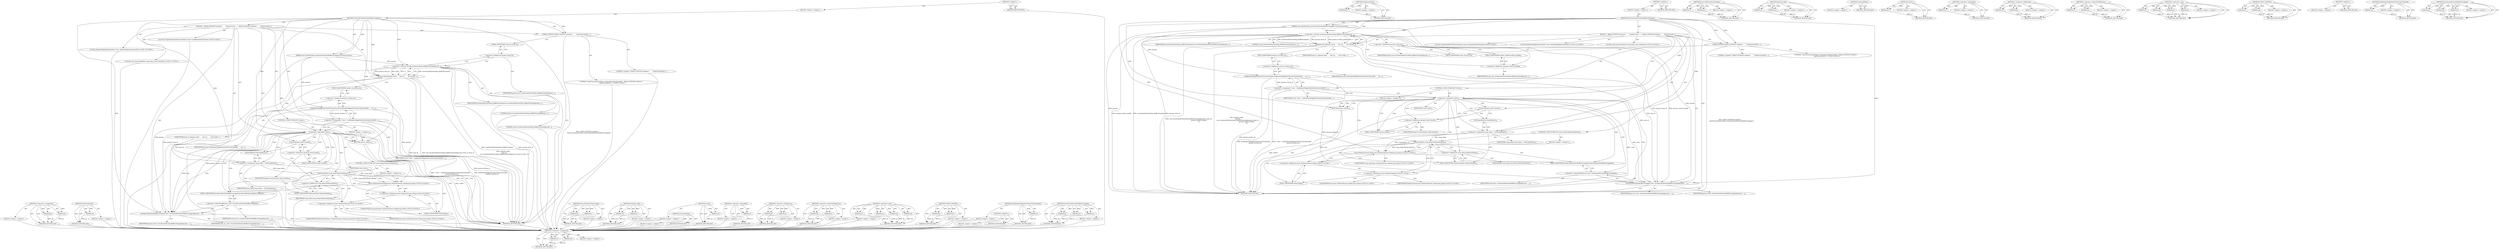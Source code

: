 digraph "AcceleratedSurfaceBuffersSwapped" {
vulnerable_120 [label=<(METHOD,&lt;operator&gt;.assignment)>];
vulnerable_121 [label=<(PARAM,p1)>];
vulnerable_122 [label=<(PARAM,p2)>];
vulnerable_123 [label=<(BLOCK,&lt;empty&gt;,&lt;empty&gt;)>];
vulnerable_124 [label=<(METHOD_RETURN,ANY)>];
vulnerable_140 [label=<(METHOD,ToInternalValue)>];
vulnerable_141 [label=<(PARAM,p1)>];
vulnerable_142 [label=<(BLOCK,&lt;empty&gt;,&lt;empty&gt;)>];
vulnerable_143 [label=<(METHOD_RETURN,ANY)>];
vulnerable_6 [label=<(METHOD,&lt;global&gt;)<SUB>1</SUB>>];
vulnerable_7 [label=<(BLOCK,&lt;empty&gt;,&lt;empty&gt;)<SUB>1</SUB>>];
vulnerable_8 [label=<(METHOD,OnAcceleratedSurfaceBuffersSwapped)<SUB>1</SUB>>];
vulnerable_9 [label=<(PARAM,const GpuHostMsg_AcceleratedSurfaceBuffersSwapped_Params&amp; params)<SUB>2</SUB>>];
vulnerable_10 [label=<(BLOCK,{
  TRACE_EVENT0(&quot;renderer&quot;,
      &quot;GpuProcessH...,{
  TRACE_EVENT0(&quot;renderer&quot;,
      &quot;GpuProcessH...)<SUB>2</SUB>>];
vulnerable_11 [label=<(TRACE_EVENT0,TRACE_EVENT0(&quot;renderer&quot;,
      &quot;GpuProcessHostU...)<SUB>3</SUB>>];
vulnerable_12 [label=<(LITERAL,&quot;renderer&quot;,TRACE_EVENT0(&quot;renderer&quot;,
      &quot;GpuProcessHostU...)<SUB>3</SUB>>];
vulnerable_13 [label="<(LITERAL,&quot;GpuProcessHostUIShim::OnAcceleratedSurfaceBuff...,TRACE_EVENT0(&quot;renderer&quot;,
      &quot;GpuProcessHostU...)<SUB>4</SUB>>"];
vulnerable_14 [label="<(LOCAL,ScopedSendOnIOThread delayed_send: ScopedSendOnIOThread)<SUB>6</SUB>>"];
vulnerable_15 [label=<(delayed_send,delayed_send(
       host_id_,
      new Accele...)<SUB>6</SUB>>];
vulnerable_16 [label=<(IDENTIFIER,host_id_,delayed_send(
       host_id_,
      new Accele...)<SUB>7</SUB>>];
vulnerable_17 [label=<(&lt;operator&gt;.new,new AcceleratedSurfaceMsg_BufferPresented(param...)<SUB>8</SUB>>];
vulnerable_18 [label=<(IDENTIFIER,AcceleratedSurfaceMsg_BufferPresented,new AcceleratedSurfaceMsg_BufferPresented(param...)<SUB>8</SUB>>];
vulnerable_19 [label=<(&lt;operator&gt;.fieldAccess,params.route_id)<SUB>8</SUB>>];
vulnerable_20 [label=<(IDENTIFIER,params,new AcceleratedSurfaceMsg_BufferPresented(param...)<SUB>8</SUB>>];
vulnerable_21 [label=<(FIELD_IDENTIFIER,route_id,route_id)<SUB>8</SUB>>];
vulnerable_22 [label=<(LITERAL,false,new AcceleratedSurfaceMsg_BufferPresented(param...)<SUB>8</SUB>>];
vulnerable_23 [label=<(LITERAL,0,new AcceleratedSurfaceMsg_BufferPresented(param...)<SUB>8</SUB>>];
vulnerable_24 [label="<(LOCAL,RenderWidgetHostViewPort* view: RenderWidgetHostViewPort*)<SUB>10</SUB>>"];
vulnerable_25 [label=<(&lt;operator&gt;.assignment,* view = GetRenderWidgetHostViewFromSurfaceID(
...)<SUB>10</SUB>>];
vulnerable_26 [label=<(IDENTIFIER,view,* view = GetRenderWidgetHostViewFromSurfaceID(
...)<SUB>10</SUB>>];
vulnerable_27 [label=<(GetRenderWidgetHostViewFromSurfaceID,GetRenderWidgetHostViewFromSurfaceID(
       pa...)<SUB>10</SUB>>];
vulnerable_28 [label=<(&lt;operator&gt;.fieldAccess,params.surface_id)<SUB>11</SUB>>];
vulnerable_29 [label=<(IDENTIFIER,params,GetRenderWidgetHostViewFromSurfaceID(
       pa...)<SUB>11</SUB>>];
vulnerable_30 [label=<(FIELD_IDENTIFIER,surface_id,surface_id)<SUB>11</SUB>>];
vulnerable_31 [label=<(CONTROL_STRUCTURE,IF,if (!view))<SUB>12</SUB>>];
vulnerable_32 [label=<(&lt;operator&gt;.logicalNot,!view)<SUB>12</SUB>>];
vulnerable_33 [label=<(IDENTIFIER,view,!view)<SUB>12</SUB>>];
vulnerable_34 [label=<(BLOCK,&lt;empty&gt;,&lt;empty&gt;)<SUB>13</SUB>>];
vulnerable_35 [label=<(RETURN,return;,return;)<SUB>13</SUB>>];
vulnerable_36 [label=<(Cancel,delayed_send.Cancel())<SUB>15</SUB>>];
vulnerable_37 [label=<(&lt;operator&gt;.fieldAccess,delayed_send.Cancel)<SUB>15</SUB>>];
vulnerable_38 [label=<(IDENTIFIER,delayed_send,delayed_send.Cancel())<SUB>15</SUB>>];
vulnerable_39 [label=<(FIELD_IDENTIFIER,Cancel,Cancel)<SUB>15</SUB>>];
vulnerable_40 [label="<(LOCAL,const base.TimeDelta swap_delay: base.TimeDelta)<SUB>17</SUB>>"];
vulnerable_41 [label=<(&lt;operator&gt;.assignment,swap_delay = GetSwapDelay())<SUB>17</SUB>>];
vulnerable_42 [label=<(IDENTIFIER,swap_delay,swap_delay = GetSwapDelay())<SUB>17</SUB>>];
vulnerable_43 [label=<(GetSwapDelay,GetSwapDelay())<SUB>17</SUB>>];
vulnerable_44 [label=<(CONTROL_STRUCTURE,IF,if (swap_delay.ToInternalValue()))<SUB>18</SUB>>];
vulnerable_45 [label=<(ToInternalValue,swap_delay.ToInternalValue())<SUB>18</SUB>>];
vulnerable_46 [label=<(&lt;operator&gt;.fieldAccess,swap_delay.ToInternalValue)<SUB>18</SUB>>];
vulnerable_47 [label=<(IDENTIFIER,swap_delay,swap_delay.ToInternalValue())<SUB>18</SUB>>];
vulnerable_48 [label=<(FIELD_IDENTIFIER,ToInternalValue,ToInternalValue)<SUB>18</SUB>>];
vulnerable_49 [label=<(BLOCK,&lt;empty&gt;,&lt;empty&gt;)<SUB>19</SUB>>];
vulnerable_50 [label="<(base.PlatformThread.Sleep,base::PlatformThread::Sleep(swap_delay))<SUB>19</SUB>>"];
vulnerable_51 [label="<(&lt;operator&gt;.fieldAccess,base::PlatformThread::Sleep)<SUB>19</SUB>>"];
vulnerable_52 [label="<(&lt;operator&gt;.fieldAccess,base::PlatformThread)<SUB>19</SUB>>"];
vulnerable_53 [label="<(IDENTIFIER,base,base::PlatformThread::Sleep(swap_delay))<SUB>19</SUB>>"];
vulnerable_54 [label="<(IDENTIFIER,PlatformThread,base::PlatformThread::Sleep(swap_delay))<SUB>19</SUB>>"];
vulnerable_55 [label=<(FIELD_IDENTIFIER,Sleep,Sleep)<SUB>19</SUB>>];
vulnerable_56 [label="<(IDENTIFIER,swap_delay,base::PlatformThread::Sleep(swap_delay))<SUB>19</SUB>>"];
vulnerable_57 [label=<(AcceleratedSurfaceBuffersSwapped,view-&gt;AcceleratedSurfaceBuffersSwapped(params, ...)<SUB>21</SUB>>];
vulnerable_58 [label=<(&lt;operator&gt;.indirectFieldAccess,view-&gt;AcceleratedSurfaceBuffersSwapped)<SUB>21</SUB>>];
vulnerable_59 [label=<(IDENTIFIER,view,view-&gt;AcceleratedSurfaceBuffersSwapped(params, ...)<SUB>21</SUB>>];
vulnerable_60 [label=<(FIELD_IDENTIFIER,AcceleratedSurfaceBuffersSwapped,AcceleratedSurfaceBuffersSwapped)<SUB>21</SUB>>];
vulnerable_61 [label=<(IDENTIFIER,params,view-&gt;AcceleratedSurfaceBuffersSwapped(params, ...)<SUB>21</SUB>>];
vulnerable_62 [label=<(IDENTIFIER,host_id_,view-&gt;AcceleratedSurfaceBuffersSwapped(params, ...)<SUB>21</SUB>>];
vulnerable_63 [label=<(METHOD_RETURN,void)<SUB>1</SUB>>];
vulnerable_65 [label=<(METHOD_RETURN,ANY)<SUB>1</SUB>>];
vulnerable_144 [label=<(METHOD,base.PlatformThread.Sleep)>];
vulnerable_145 [label=<(PARAM,p1)>];
vulnerable_146 [label=<(PARAM,p2)>];
vulnerable_147 [label=<(BLOCK,&lt;empty&gt;,&lt;empty&gt;)>];
vulnerable_148 [label=<(METHOD_RETURN,ANY)>];
vulnerable_103 [label=<(METHOD,delayed_send)>];
vulnerable_104 [label=<(PARAM,p1)>];
vulnerable_105 [label=<(PARAM,p2)>];
vulnerable_106 [label=<(BLOCK,&lt;empty&gt;,&lt;empty&gt;)>];
vulnerable_107 [label=<(METHOD_RETURN,ANY)>];
vulnerable_137 [label=<(METHOD,GetSwapDelay)>];
vulnerable_138 [label=<(BLOCK,&lt;empty&gt;,&lt;empty&gt;)>];
vulnerable_139 [label=<(METHOD_RETURN,ANY)>];
vulnerable_133 [label=<(METHOD,Cancel)>];
vulnerable_134 [label=<(PARAM,p1)>];
vulnerable_135 [label=<(BLOCK,&lt;empty&gt;,&lt;empty&gt;)>];
vulnerable_136 [label=<(METHOD_RETURN,ANY)>];
vulnerable_129 [label=<(METHOD,&lt;operator&gt;.logicalNot)>];
vulnerable_130 [label=<(PARAM,p1)>];
vulnerable_131 [label=<(BLOCK,&lt;empty&gt;,&lt;empty&gt;)>];
vulnerable_132 [label=<(METHOD_RETURN,ANY)>];
vulnerable_115 [label=<(METHOD,&lt;operator&gt;.fieldAccess)>];
vulnerable_116 [label=<(PARAM,p1)>];
vulnerable_117 [label=<(PARAM,p2)>];
vulnerable_118 [label=<(BLOCK,&lt;empty&gt;,&lt;empty&gt;)>];
vulnerable_119 [label=<(METHOD_RETURN,ANY)>];
vulnerable_155 [label=<(METHOD,&lt;operator&gt;.indirectFieldAccess)>];
vulnerable_156 [label=<(PARAM,p1)>];
vulnerable_157 [label=<(PARAM,p2)>];
vulnerable_158 [label=<(BLOCK,&lt;empty&gt;,&lt;empty&gt;)>];
vulnerable_159 [label=<(METHOD_RETURN,ANY)>];
vulnerable_108 [label=<(METHOD,&lt;operator&gt;.new)>];
vulnerable_109 [label=<(PARAM,p1)>];
vulnerable_110 [label=<(PARAM,p2)>];
vulnerable_111 [label=<(PARAM,p3)>];
vulnerable_112 [label=<(PARAM,p4)>];
vulnerable_113 [label=<(BLOCK,&lt;empty&gt;,&lt;empty&gt;)>];
vulnerable_114 [label=<(METHOD_RETURN,ANY)>];
vulnerable_98 [label=<(METHOD,TRACE_EVENT0)>];
vulnerable_99 [label=<(PARAM,p1)>];
vulnerable_100 [label=<(PARAM,p2)>];
vulnerable_101 [label=<(BLOCK,&lt;empty&gt;,&lt;empty&gt;)>];
vulnerable_102 [label=<(METHOD_RETURN,ANY)>];
vulnerable_92 [label=<(METHOD,&lt;global&gt;)<SUB>1</SUB>>];
vulnerable_93 [label=<(BLOCK,&lt;empty&gt;,&lt;empty&gt;)>];
vulnerable_94 [label=<(METHOD_RETURN,ANY)>];
vulnerable_125 [label=<(METHOD,GetRenderWidgetHostViewFromSurfaceID)>];
vulnerable_126 [label=<(PARAM,p1)>];
vulnerable_127 [label=<(BLOCK,&lt;empty&gt;,&lt;empty&gt;)>];
vulnerable_128 [label=<(METHOD_RETURN,ANY)>];
vulnerable_149 [label=<(METHOD,AcceleratedSurfaceBuffersSwapped)>];
vulnerable_150 [label=<(PARAM,p1)>];
vulnerable_151 [label=<(PARAM,p2)>];
vulnerable_152 [label=<(PARAM,p3)>];
vulnerable_153 [label=<(BLOCK,&lt;empty&gt;,&lt;empty&gt;)>];
vulnerable_154 [label=<(METHOD_RETURN,ANY)>];
fixed_120 [label=<(METHOD,&lt;operator&gt;.assignment)>];
fixed_121 [label=<(PARAM,p1)>];
fixed_122 [label=<(PARAM,p2)>];
fixed_123 [label=<(BLOCK,&lt;empty&gt;,&lt;empty&gt;)>];
fixed_124 [label=<(METHOD_RETURN,ANY)>];
fixed_140 [label=<(METHOD,ToInternalValue)>];
fixed_141 [label=<(PARAM,p1)>];
fixed_142 [label=<(BLOCK,&lt;empty&gt;,&lt;empty&gt;)>];
fixed_143 [label=<(METHOD_RETURN,ANY)>];
fixed_6 [label=<(METHOD,&lt;global&gt;)<SUB>1</SUB>>];
fixed_7 [label=<(BLOCK,&lt;empty&gt;,&lt;empty&gt;)<SUB>1</SUB>>];
fixed_8 [label=<(METHOD,OnAcceleratedSurfaceBuffersSwapped)<SUB>1</SUB>>];
fixed_9 [label=<(PARAM,const GpuHostMsg_AcceleratedSurfaceBuffersSwapped_Params&amp; params)<SUB>2</SUB>>];
fixed_10 [label=<(BLOCK,{
  TRACE_EVENT0(&quot;renderer&quot;,
      &quot;GpuProcessH...,{
  TRACE_EVENT0(&quot;renderer&quot;,
      &quot;GpuProcessH...)<SUB>2</SUB>>];
fixed_11 [label=<(TRACE_EVENT0,TRACE_EVENT0(&quot;renderer&quot;,
      &quot;GpuProcessHostU...)<SUB>3</SUB>>];
fixed_12 [label=<(LITERAL,&quot;renderer&quot;,TRACE_EVENT0(&quot;renderer&quot;,
      &quot;GpuProcessHostU...)<SUB>3</SUB>>];
fixed_13 [label="<(LITERAL,&quot;GpuProcessHostUIShim::OnAcceleratedSurfaceBuff...,TRACE_EVENT0(&quot;renderer&quot;,
      &quot;GpuProcessHostU...)<SUB>4</SUB>>"];
fixed_14 [label="<(LOCAL,ScopedSendOnIOThread delayed_send: ScopedSendOnIOThread)<SUB>6</SUB>>"];
fixed_15 [label=<(delayed_send,delayed_send(
       host_id_,
      new Accele...)<SUB>6</SUB>>];
fixed_16 [label=<(IDENTIFIER,host_id_,delayed_send(
       host_id_,
      new Accele...)<SUB>7</SUB>>];
fixed_17 [label=<(&lt;operator&gt;.new,new AcceleratedSurfaceMsg_BufferPresented(param...)<SUB>8</SUB>>];
fixed_18 [label=<(IDENTIFIER,AcceleratedSurfaceMsg_BufferPresented,new AcceleratedSurfaceMsg_BufferPresented(param...)<SUB>8</SUB>>];
fixed_19 [label=<(&lt;operator&gt;.fieldAccess,params.route_id)<SUB>8</SUB>>];
fixed_20 [label=<(IDENTIFIER,params,new AcceleratedSurfaceMsg_BufferPresented(param...)<SUB>8</SUB>>];
fixed_21 [label=<(FIELD_IDENTIFIER,route_id,route_id)<SUB>8</SUB>>];
fixed_22 [label=<(&lt;operator&gt;.fieldAccess,params.surface_handle)<SUB>9</SUB>>];
fixed_23 [label=<(IDENTIFIER,params,new AcceleratedSurfaceMsg_BufferPresented(param...)<SUB>9</SUB>>];
fixed_24 [label=<(FIELD_IDENTIFIER,surface_handle,surface_handle)<SUB>9</SUB>>];
fixed_25 [label=<(LITERAL,0,new AcceleratedSurfaceMsg_BufferPresented(param...)<SUB>10</SUB>>];
fixed_26 [label="<(LOCAL,RenderWidgetHostViewPort* view: RenderWidgetHostViewPort*)<SUB>12</SUB>>"];
fixed_27 [label=<(&lt;operator&gt;.assignment,* view = GetRenderWidgetHostViewFromSurfaceID(
...)<SUB>12</SUB>>];
fixed_28 [label=<(IDENTIFIER,view,* view = GetRenderWidgetHostViewFromSurfaceID(
...)<SUB>12</SUB>>];
fixed_29 [label=<(GetRenderWidgetHostViewFromSurfaceID,GetRenderWidgetHostViewFromSurfaceID(
       pa...)<SUB>12</SUB>>];
fixed_30 [label=<(&lt;operator&gt;.fieldAccess,params.surface_id)<SUB>13</SUB>>];
fixed_31 [label=<(IDENTIFIER,params,GetRenderWidgetHostViewFromSurfaceID(
       pa...)<SUB>13</SUB>>];
fixed_32 [label=<(FIELD_IDENTIFIER,surface_id,surface_id)<SUB>13</SUB>>];
fixed_33 [label=<(CONTROL_STRUCTURE,IF,if (!view))<SUB>14</SUB>>];
fixed_34 [label=<(&lt;operator&gt;.logicalNot,!view)<SUB>14</SUB>>];
fixed_35 [label=<(IDENTIFIER,view,!view)<SUB>14</SUB>>];
fixed_36 [label=<(BLOCK,&lt;empty&gt;,&lt;empty&gt;)<SUB>15</SUB>>];
fixed_37 [label=<(RETURN,return;,return;)<SUB>15</SUB>>];
fixed_38 [label=<(Cancel,delayed_send.Cancel())<SUB>17</SUB>>];
fixed_39 [label=<(&lt;operator&gt;.fieldAccess,delayed_send.Cancel)<SUB>17</SUB>>];
fixed_40 [label=<(IDENTIFIER,delayed_send,delayed_send.Cancel())<SUB>17</SUB>>];
fixed_41 [label=<(FIELD_IDENTIFIER,Cancel,Cancel)<SUB>17</SUB>>];
fixed_42 [label="<(LOCAL,const base.TimeDelta swap_delay: base.TimeDelta)<SUB>19</SUB>>"];
fixed_43 [label=<(&lt;operator&gt;.assignment,swap_delay = GetSwapDelay())<SUB>19</SUB>>];
fixed_44 [label=<(IDENTIFIER,swap_delay,swap_delay = GetSwapDelay())<SUB>19</SUB>>];
fixed_45 [label=<(GetSwapDelay,GetSwapDelay())<SUB>19</SUB>>];
fixed_46 [label=<(CONTROL_STRUCTURE,IF,if (swap_delay.ToInternalValue()))<SUB>20</SUB>>];
fixed_47 [label=<(ToInternalValue,swap_delay.ToInternalValue())<SUB>20</SUB>>];
fixed_48 [label=<(&lt;operator&gt;.fieldAccess,swap_delay.ToInternalValue)<SUB>20</SUB>>];
fixed_49 [label=<(IDENTIFIER,swap_delay,swap_delay.ToInternalValue())<SUB>20</SUB>>];
fixed_50 [label=<(FIELD_IDENTIFIER,ToInternalValue,ToInternalValue)<SUB>20</SUB>>];
fixed_51 [label=<(BLOCK,&lt;empty&gt;,&lt;empty&gt;)<SUB>21</SUB>>];
fixed_52 [label="<(base.PlatformThread.Sleep,base::PlatformThread::Sleep(swap_delay))<SUB>21</SUB>>"];
fixed_53 [label="<(&lt;operator&gt;.fieldAccess,base::PlatformThread::Sleep)<SUB>21</SUB>>"];
fixed_54 [label="<(&lt;operator&gt;.fieldAccess,base::PlatformThread)<SUB>21</SUB>>"];
fixed_55 [label="<(IDENTIFIER,base,base::PlatformThread::Sleep(swap_delay))<SUB>21</SUB>>"];
fixed_56 [label="<(IDENTIFIER,PlatformThread,base::PlatformThread::Sleep(swap_delay))<SUB>21</SUB>>"];
fixed_57 [label=<(FIELD_IDENTIFIER,Sleep,Sleep)<SUB>21</SUB>>];
fixed_58 [label="<(IDENTIFIER,swap_delay,base::PlatformThread::Sleep(swap_delay))<SUB>21</SUB>>"];
fixed_59 [label=<(AcceleratedSurfaceBuffersSwapped,view-&gt;AcceleratedSurfaceBuffersSwapped(params, ...)<SUB>23</SUB>>];
fixed_60 [label=<(&lt;operator&gt;.indirectFieldAccess,view-&gt;AcceleratedSurfaceBuffersSwapped)<SUB>23</SUB>>];
fixed_61 [label=<(IDENTIFIER,view,view-&gt;AcceleratedSurfaceBuffersSwapped(params, ...)<SUB>23</SUB>>];
fixed_62 [label=<(FIELD_IDENTIFIER,AcceleratedSurfaceBuffersSwapped,AcceleratedSurfaceBuffersSwapped)<SUB>23</SUB>>];
fixed_63 [label=<(IDENTIFIER,params,view-&gt;AcceleratedSurfaceBuffersSwapped(params, ...)<SUB>23</SUB>>];
fixed_64 [label=<(IDENTIFIER,host_id_,view-&gt;AcceleratedSurfaceBuffersSwapped(params, ...)<SUB>23</SUB>>];
fixed_65 [label=<(METHOD_RETURN,void)<SUB>1</SUB>>];
fixed_67 [label=<(METHOD_RETURN,ANY)<SUB>1</SUB>>];
fixed_144 [label=<(METHOD,base.PlatformThread.Sleep)>];
fixed_145 [label=<(PARAM,p1)>];
fixed_146 [label=<(PARAM,p2)>];
fixed_147 [label=<(BLOCK,&lt;empty&gt;,&lt;empty&gt;)>];
fixed_148 [label=<(METHOD_RETURN,ANY)>];
fixed_103 [label=<(METHOD,delayed_send)>];
fixed_104 [label=<(PARAM,p1)>];
fixed_105 [label=<(PARAM,p2)>];
fixed_106 [label=<(BLOCK,&lt;empty&gt;,&lt;empty&gt;)>];
fixed_107 [label=<(METHOD_RETURN,ANY)>];
fixed_137 [label=<(METHOD,GetSwapDelay)>];
fixed_138 [label=<(BLOCK,&lt;empty&gt;,&lt;empty&gt;)>];
fixed_139 [label=<(METHOD_RETURN,ANY)>];
fixed_133 [label=<(METHOD,Cancel)>];
fixed_134 [label=<(PARAM,p1)>];
fixed_135 [label=<(BLOCK,&lt;empty&gt;,&lt;empty&gt;)>];
fixed_136 [label=<(METHOD_RETURN,ANY)>];
fixed_129 [label=<(METHOD,&lt;operator&gt;.logicalNot)>];
fixed_130 [label=<(PARAM,p1)>];
fixed_131 [label=<(BLOCK,&lt;empty&gt;,&lt;empty&gt;)>];
fixed_132 [label=<(METHOD_RETURN,ANY)>];
fixed_115 [label=<(METHOD,&lt;operator&gt;.fieldAccess)>];
fixed_116 [label=<(PARAM,p1)>];
fixed_117 [label=<(PARAM,p2)>];
fixed_118 [label=<(BLOCK,&lt;empty&gt;,&lt;empty&gt;)>];
fixed_119 [label=<(METHOD_RETURN,ANY)>];
fixed_155 [label=<(METHOD,&lt;operator&gt;.indirectFieldAccess)>];
fixed_156 [label=<(PARAM,p1)>];
fixed_157 [label=<(PARAM,p2)>];
fixed_158 [label=<(BLOCK,&lt;empty&gt;,&lt;empty&gt;)>];
fixed_159 [label=<(METHOD_RETURN,ANY)>];
fixed_108 [label=<(METHOD,&lt;operator&gt;.new)>];
fixed_109 [label=<(PARAM,p1)>];
fixed_110 [label=<(PARAM,p2)>];
fixed_111 [label=<(PARAM,p3)>];
fixed_112 [label=<(PARAM,p4)>];
fixed_113 [label=<(BLOCK,&lt;empty&gt;,&lt;empty&gt;)>];
fixed_114 [label=<(METHOD_RETURN,ANY)>];
fixed_98 [label=<(METHOD,TRACE_EVENT0)>];
fixed_99 [label=<(PARAM,p1)>];
fixed_100 [label=<(PARAM,p2)>];
fixed_101 [label=<(BLOCK,&lt;empty&gt;,&lt;empty&gt;)>];
fixed_102 [label=<(METHOD_RETURN,ANY)>];
fixed_92 [label=<(METHOD,&lt;global&gt;)<SUB>1</SUB>>];
fixed_93 [label=<(BLOCK,&lt;empty&gt;,&lt;empty&gt;)>];
fixed_94 [label=<(METHOD_RETURN,ANY)>];
fixed_125 [label=<(METHOD,GetRenderWidgetHostViewFromSurfaceID)>];
fixed_126 [label=<(PARAM,p1)>];
fixed_127 [label=<(BLOCK,&lt;empty&gt;,&lt;empty&gt;)>];
fixed_128 [label=<(METHOD_RETURN,ANY)>];
fixed_149 [label=<(METHOD,AcceleratedSurfaceBuffersSwapped)>];
fixed_150 [label=<(PARAM,p1)>];
fixed_151 [label=<(PARAM,p2)>];
fixed_152 [label=<(PARAM,p3)>];
fixed_153 [label=<(BLOCK,&lt;empty&gt;,&lt;empty&gt;)>];
fixed_154 [label=<(METHOD_RETURN,ANY)>];
vulnerable_120 -> vulnerable_121  [key=0, label="AST: "];
vulnerable_120 -> vulnerable_121  [key=1, label="DDG: "];
vulnerable_120 -> vulnerable_123  [key=0, label="AST: "];
vulnerable_120 -> vulnerable_122  [key=0, label="AST: "];
vulnerable_120 -> vulnerable_122  [key=1, label="DDG: "];
vulnerable_120 -> vulnerable_124  [key=0, label="AST: "];
vulnerable_120 -> vulnerable_124  [key=1, label="CFG: "];
vulnerable_121 -> vulnerable_124  [key=0, label="DDG: p1"];
vulnerable_122 -> vulnerable_124  [key=0, label="DDG: p2"];
vulnerable_123 -> fixed_120  [key=0];
vulnerable_124 -> fixed_120  [key=0];
vulnerable_140 -> vulnerable_141  [key=0, label="AST: "];
vulnerable_140 -> vulnerable_141  [key=1, label="DDG: "];
vulnerable_140 -> vulnerable_142  [key=0, label="AST: "];
vulnerable_140 -> vulnerable_143  [key=0, label="AST: "];
vulnerable_140 -> vulnerable_143  [key=1, label="CFG: "];
vulnerable_141 -> vulnerable_143  [key=0, label="DDG: p1"];
vulnerable_142 -> fixed_120  [key=0];
vulnerable_143 -> fixed_120  [key=0];
vulnerable_6 -> vulnerable_7  [key=0, label="AST: "];
vulnerable_6 -> vulnerable_65  [key=0, label="AST: "];
vulnerable_6 -> vulnerable_65  [key=1, label="CFG: "];
vulnerable_7 -> vulnerable_8  [key=0, label="AST: "];
vulnerable_8 -> vulnerable_9  [key=0, label="AST: "];
vulnerable_8 -> vulnerable_9  [key=1, label="DDG: "];
vulnerable_8 -> vulnerable_10  [key=0, label="AST: "];
vulnerable_8 -> vulnerable_63  [key=0, label="AST: "];
vulnerable_8 -> vulnerable_11  [key=0, label="CFG: "];
vulnerable_8 -> vulnerable_11  [key=1, label="DDG: "];
vulnerable_8 -> vulnerable_41  [key=0, label="DDG: "];
vulnerable_8 -> vulnerable_15  [key=0, label="DDG: "];
vulnerable_8 -> vulnerable_57  [key=0, label="DDG: "];
vulnerable_8 -> vulnerable_17  [key=0, label="DDG: "];
vulnerable_8 -> vulnerable_32  [key=0, label="DDG: "];
vulnerable_8 -> vulnerable_35  [key=0, label="DDG: "];
vulnerable_8 -> vulnerable_50  [key=0, label="DDG: "];
vulnerable_9 -> vulnerable_63  [key=0, label="DDG: params"];
vulnerable_9 -> vulnerable_57  [key=0, label="DDG: params"];
vulnerable_9 -> vulnerable_17  [key=0, label="DDG: params"];
vulnerable_9 -> vulnerable_27  [key=0, label="DDG: params"];
vulnerable_10 -> vulnerable_11  [key=0, label="AST: "];
vulnerable_10 -> vulnerable_14  [key=0, label="AST: "];
vulnerable_10 -> vulnerable_15  [key=0, label="AST: "];
vulnerable_10 -> vulnerable_24  [key=0, label="AST: "];
vulnerable_10 -> vulnerable_25  [key=0, label="AST: "];
vulnerable_10 -> vulnerable_31  [key=0, label="AST: "];
vulnerable_10 -> vulnerable_36  [key=0, label="AST: "];
vulnerable_10 -> vulnerable_40  [key=0, label="AST: "];
vulnerable_10 -> vulnerable_41  [key=0, label="AST: "];
vulnerable_10 -> vulnerable_44  [key=0, label="AST: "];
vulnerable_10 -> vulnerable_57  [key=0, label="AST: "];
vulnerable_11 -> vulnerable_12  [key=0, label="AST: "];
vulnerable_11 -> vulnerable_13  [key=0, label="AST: "];
vulnerable_11 -> vulnerable_21  [key=0, label="CFG: "];
vulnerable_11 -> vulnerable_63  [key=0, label="DDG: TRACE_EVENT0(&quot;renderer&quot;,
      &quot;GpuProcessHostUIShim::OnAcceleratedSurfaceBuffersSwapped&quot;)"];
vulnerable_12 -> fixed_120  [key=0];
vulnerable_13 -> fixed_120  [key=0];
vulnerable_14 -> fixed_120  [key=0];
vulnerable_15 -> vulnerable_16  [key=0, label="AST: "];
vulnerable_15 -> vulnerable_17  [key=0, label="AST: "];
vulnerable_15 -> vulnerable_30  [key=0, label="CFG: "];
vulnerable_15 -> vulnerable_63  [key=0, label="DDG: host_id_"];
vulnerable_15 -> vulnerable_63  [key=1, label="DDG: new AcceleratedSurfaceMsg_BufferPresented(params.route_id, false, 0)"];
vulnerable_15 -> vulnerable_63  [key=2, label="DDG: delayed_send(
       host_id_,
      new AcceleratedSurfaceMsg_BufferPresented(params.route_id, false, 0))"];
vulnerable_15 -> vulnerable_57  [key=0, label="DDG: host_id_"];
vulnerable_16 -> fixed_120  [key=0];
vulnerable_17 -> vulnerable_18  [key=0, label="AST: "];
vulnerable_17 -> vulnerable_19  [key=0, label="AST: "];
vulnerable_17 -> vulnerable_22  [key=0, label="AST: "];
vulnerable_17 -> vulnerable_23  [key=0, label="AST: "];
vulnerable_17 -> vulnerable_15  [key=0, label="CFG: "];
vulnerable_17 -> vulnerable_15  [key=1, label="DDG: AcceleratedSurfaceMsg_BufferPresented"];
vulnerable_17 -> vulnerable_15  [key=2, label="DDG: params.route_id"];
vulnerable_17 -> vulnerable_15  [key=3, label="DDG: false"];
vulnerable_17 -> vulnerable_15  [key=4, label="DDG: 0"];
vulnerable_17 -> vulnerable_63  [key=0, label="DDG: params.route_id"];
vulnerable_17 -> vulnerable_63  [key=1, label="DDG: AcceleratedSurfaceMsg_BufferPresented"];
vulnerable_17 -> vulnerable_57  [key=0, label="DDG: params.route_id"];
vulnerable_18 -> fixed_120  [key=0];
vulnerable_19 -> vulnerable_20  [key=0, label="AST: "];
vulnerable_19 -> vulnerable_21  [key=0, label="AST: "];
vulnerable_19 -> vulnerable_17  [key=0, label="CFG: "];
vulnerable_20 -> fixed_120  [key=0];
vulnerable_21 -> vulnerable_19  [key=0, label="CFG: "];
vulnerable_22 -> fixed_120  [key=0];
vulnerable_23 -> fixed_120  [key=0];
vulnerable_24 -> fixed_120  [key=0];
vulnerable_25 -> vulnerable_26  [key=0, label="AST: "];
vulnerable_25 -> vulnerable_27  [key=0, label="AST: "];
vulnerable_25 -> vulnerable_32  [key=0, label="CFG: "];
vulnerable_25 -> vulnerable_32  [key=1, label="DDG: view"];
vulnerable_25 -> vulnerable_63  [key=0, label="DDG: GetRenderWidgetHostViewFromSurfaceID(
       params.surface_id)"];
vulnerable_25 -> vulnerable_63  [key=1, label="DDG: * view = GetRenderWidgetHostViewFromSurfaceID(
       params.surface_id)"];
vulnerable_26 -> fixed_120  [key=0];
vulnerable_27 -> vulnerable_28  [key=0, label="AST: "];
vulnerable_27 -> vulnerable_25  [key=0, label="CFG: "];
vulnerable_27 -> vulnerable_25  [key=1, label="DDG: params.surface_id"];
vulnerable_27 -> vulnerable_63  [key=0, label="DDG: params.surface_id"];
vulnerable_27 -> vulnerable_57  [key=0, label="DDG: params.surface_id"];
vulnerable_28 -> vulnerable_29  [key=0, label="AST: "];
vulnerable_28 -> vulnerable_30  [key=0, label="AST: "];
vulnerable_28 -> vulnerable_27  [key=0, label="CFG: "];
vulnerable_29 -> fixed_120  [key=0];
vulnerable_30 -> vulnerable_28  [key=0, label="CFG: "];
vulnerable_31 -> vulnerable_32  [key=0, label="AST: "];
vulnerable_31 -> vulnerable_34  [key=0, label="AST: "];
vulnerable_32 -> vulnerable_33  [key=0, label="AST: "];
vulnerable_32 -> vulnerable_35  [key=0, label="CFG: "];
vulnerable_32 -> vulnerable_35  [key=1, label="CDG: "];
vulnerable_32 -> vulnerable_39  [key=0, label="CFG: "];
vulnerable_32 -> vulnerable_39  [key=1, label="CDG: "];
vulnerable_32 -> vulnerable_63  [key=0, label="DDG: view"];
vulnerable_32 -> vulnerable_63  [key=1, label="DDG: !view"];
vulnerable_32 -> vulnerable_57  [key=0, label="DDG: view"];
vulnerable_32 -> vulnerable_57  [key=1, label="CDG: "];
vulnerable_32 -> vulnerable_48  [key=0, label="CDG: "];
vulnerable_32 -> vulnerable_58  [key=0, label="CDG: "];
vulnerable_32 -> vulnerable_60  [key=0, label="CDG: "];
vulnerable_32 -> vulnerable_36  [key=0, label="CDG: "];
vulnerable_32 -> vulnerable_37  [key=0, label="CDG: "];
vulnerable_32 -> vulnerable_46  [key=0, label="CDG: "];
vulnerable_32 -> vulnerable_41  [key=0, label="CDG: "];
vulnerable_32 -> vulnerable_45  [key=0, label="CDG: "];
vulnerable_32 -> vulnerable_43  [key=0, label="CDG: "];
vulnerable_33 -> fixed_120  [key=0];
vulnerable_34 -> vulnerable_35  [key=0, label="AST: "];
vulnerable_35 -> vulnerable_63  [key=0, label="CFG: "];
vulnerable_35 -> vulnerable_63  [key=1, label="DDG: &lt;RET&gt;"];
vulnerable_36 -> vulnerable_37  [key=0, label="AST: "];
vulnerable_36 -> vulnerable_43  [key=0, label="CFG: "];
vulnerable_37 -> vulnerable_38  [key=0, label="AST: "];
vulnerable_37 -> vulnerable_39  [key=0, label="AST: "];
vulnerable_37 -> vulnerable_36  [key=0, label="CFG: "];
vulnerable_38 -> fixed_120  [key=0];
vulnerable_39 -> vulnerable_37  [key=0, label="CFG: "];
vulnerable_40 -> fixed_120  [key=0];
vulnerable_41 -> vulnerable_42  [key=0, label="AST: "];
vulnerable_41 -> vulnerable_43  [key=0, label="AST: "];
vulnerable_41 -> vulnerable_48  [key=0, label="CFG: "];
vulnerable_41 -> vulnerable_45  [key=0, label="DDG: swap_delay"];
vulnerable_41 -> vulnerable_50  [key=0, label="DDG: swap_delay"];
vulnerable_42 -> fixed_120  [key=0];
vulnerable_43 -> vulnerable_41  [key=0, label="CFG: "];
vulnerable_44 -> vulnerable_45  [key=0, label="AST: "];
vulnerable_44 -> vulnerable_49  [key=0, label="AST: "];
vulnerable_45 -> vulnerable_46  [key=0, label="AST: "];
vulnerable_45 -> vulnerable_52  [key=0, label="CFG: "];
vulnerable_45 -> vulnerable_52  [key=1, label="CDG: "];
vulnerable_45 -> vulnerable_60  [key=0, label="CFG: "];
vulnerable_45 -> vulnerable_50  [key=0, label="DDG: swap_delay.ToInternalValue"];
vulnerable_45 -> vulnerable_50  [key=1, label="CDG: "];
vulnerable_45 -> vulnerable_51  [key=0, label="CDG: "];
vulnerable_45 -> vulnerable_55  [key=0, label="CDG: "];
vulnerable_46 -> vulnerable_47  [key=0, label="AST: "];
vulnerable_46 -> vulnerable_48  [key=0, label="AST: "];
vulnerable_46 -> vulnerable_45  [key=0, label="CFG: "];
vulnerable_47 -> fixed_120  [key=0];
vulnerable_48 -> vulnerable_46  [key=0, label="CFG: "];
vulnerable_49 -> vulnerable_50  [key=0, label="AST: "];
vulnerable_50 -> vulnerable_51  [key=0, label="AST: "];
vulnerable_50 -> vulnerable_56  [key=0, label="AST: "];
vulnerable_50 -> vulnerable_60  [key=0, label="CFG: "];
vulnerable_51 -> vulnerable_52  [key=0, label="AST: "];
vulnerable_51 -> vulnerable_55  [key=0, label="AST: "];
vulnerable_51 -> vulnerable_50  [key=0, label="CFG: "];
vulnerable_52 -> vulnerable_53  [key=0, label="AST: "];
vulnerable_52 -> vulnerable_54  [key=0, label="AST: "];
vulnerable_52 -> vulnerable_55  [key=0, label="CFG: "];
vulnerable_53 -> fixed_120  [key=0];
vulnerable_54 -> fixed_120  [key=0];
vulnerable_55 -> vulnerable_51  [key=0, label="CFG: "];
vulnerable_56 -> fixed_120  [key=0];
vulnerable_57 -> vulnerable_58  [key=0, label="AST: "];
vulnerable_57 -> vulnerable_61  [key=0, label="AST: "];
vulnerable_57 -> vulnerable_62  [key=0, label="AST: "];
vulnerable_57 -> vulnerable_63  [key=0, label="CFG: "];
vulnerable_58 -> vulnerable_59  [key=0, label="AST: "];
vulnerable_58 -> vulnerable_60  [key=0, label="AST: "];
vulnerable_58 -> vulnerable_57  [key=0, label="CFG: "];
vulnerable_59 -> fixed_120  [key=0];
vulnerable_60 -> vulnerable_58  [key=0, label="CFG: "];
vulnerable_61 -> fixed_120  [key=0];
vulnerable_62 -> fixed_120  [key=0];
vulnerable_63 -> fixed_120  [key=0];
vulnerable_65 -> fixed_120  [key=0];
vulnerable_144 -> vulnerable_145  [key=0, label="AST: "];
vulnerable_144 -> vulnerable_145  [key=1, label="DDG: "];
vulnerable_144 -> vulnerable_147  [key=0, label="AST: "];
vulnerable_144 -> vulnerable_146  [key=0, label="AST: "];
vulnerable_144 -> vulnerable_146  [key=1, label="DDG: "];
vulnerable_144 -> vulnerable_148  [key=0, label="AST: "];
vulnerable_144 -> vulnerable_148  [key=1, label="CFG: "];
vulnerable_145 -> vulnerable_148  [key=0, label="DDG: p1"];
vulnerable_146 -> vulnerable_148  [key=0, label="DDG: p2"];
vulnerable_147 -> fixed_120  [key=0];
vulnerable_148 -> fixed_120  [key=0];
vulnerable_103 -> vulnerable_104  [key=0, label="AST: "];
vulnerable_103 -> vulnerable_104  [key=1, label="DDG: "];
vulnerable_103 -> vulnerable_106  [key=0, label="AST: "];
vulnerable_103 -> vulnerable_105  [key=0, label="AST: "];
vulnerable_103 -> vulnerable_105  [key=1, label="DDG: "];
vulnerable_103 -> vulnerable_107  [key=0, label="AST: "];
vulnerable_103 -> vulnerable_107  [key=1, label="CFG: "];
vulnerable_104 -> vulnerable_107  [key=0, label="DDG: p1"];
vulnerable_105 -> vulnerable_107  [key=0, label="DDG: p2"];
vulnerable_106 -> fixed_120  [key=0];
vulnerable_107 -> fixed_120  [key=0];
vulnerable_137 -> vulnerable_138  [key=0, label="AST: "];
vulnerable_137 -> vulnerable_139  [key=0, label="AST: "];
vulnerable_137 -> vulnerable_139  [key=1, label="CFG: "];
vulnerable_138 -> fixed_120  [key=0];
vulnerable_139 -> fixed_120  [key=0];
vulnerable_133 -> vulnerable_134  [key=0, label="AST: "];
vulnerable_133 -> vulnerable_134  [key=1, label="DDG: "];
vulnerable_133 -> vulnerable_135  [key=0, label="AST: "];
vulnerable_133 -> vulnerable_136  [key=0, label="AST: "];
vulnerable_133 -> vulnerable_136  [key=1, label="CFG: "];
vulnerable_134 -> vulnerable_136  [key=0, label="DDG: p1"];
vulnerable_135 -> fixed_120  [key=0];
vulnerable_136 -> fixed_120  [key=0];
vulnerable_129 -> vulnerable_130  [key=0, label="AST: "];
vulnerable_129 -> vulnerable_130  [key=1, label="DDG: "];
vulnerable_129 -> vulnerable_131  [key=0, label="AST: "];
vulnerable_129 -> vulnerable_132  [key=0, label="AST: "];
vulnerable_129 -> vulnerable_132  [key=1, label="CFG: "];
vulnerable_130 -> vulnerable_132  [key=0, label="DDG: p1"];
vulnerable_131 -> fixed_120  [key=0];
vulnerable_132 -> fixed_120  [key=0];
vulnerable_115 -> vulnerable_116  [key=0, label="AST: "];
vulnerable_115 -> vulnerable_116  [key=1, label="DDG: "];
vulnerable_115 -> vulnerable_118  [key=0, label="AST: "];
vulnerable_115 -> vulnerable_117  [key=0, label="AST: "];
vulnerable_115 -> vulnerable_117  [key=1, label="DDG: "];
vulnerable_115 -> vulnerable_119  [key=0, label="AST: "];
vulnerable_115 -> vulnerable_119  [key=1, label="CFG: "];
vulnerable_116 -> vulnerable_119  [key=0, label="DDG: p1"];
vulnerable_117 -> vulnerable_119  [key=0, label="DDG: p2"];
vulnerable_118 -> fixed_120  [key=0];
vulnerable_119 -> fixed_120  [key=0];
vulnerable_155 -> vulnerable_156  [key=0, label="AST: "];
vulnerable_155 -> vulnerable_156  [key=1, label="DDG: "];
vulnerable_155 -> vulnerable_158  [key=0, label="AST: "];
vulnerable_155 -> vulnerable_157  [key=0, label="AST: "];
vulnerable_155 -> vulnerable_157  [key=1, label="DDG: "];
vulnerable_155 -> vulnerable_159  [key=0, label="AST: "];
vulnerable_155 -> vulnerable_159  [key=1, label="CFG: "];
vulnerable_156 -> vulnerable_159  [key=0, label="DDG: p1"];
vulnerable_157 -> vulnerable_159  [key=0, label="DDG: p2"];
vulnerable_158 -> fixed_120  [key=0];
vulnerable_159 -> fixed_120  [key=0];
vulnerable_108 -> vulnerable_109  [key=0, label="AST: "];
vulnerable_108 -> vulnerable_109  [key=1, label="DDG: "];
vulnerable_108 -> vulnerable_113  [key=0, label="AST: "];
vulnerable_108 -> vulnerable_110  [key=0, label="AST: "];
vulnerable_108 -> vulnerable_110  [key=1, label="DDG: "];
vulnerable_108 -> vulnerable_114  [key=0, label="AST: "];
vulnerable_108 -> vulnerable_114  [key=1, label="CFG: "];
vulnerable_108 -> vulnerable_111  [key=0, label="AST: "];
vulnerable_108 -> vulnerable_111  [key=1, label="DDG: "];
vulnerable_108 -> vulnerable_112  [key=0, label="AST: "];
vulnerable_108 -> vulnerable_112  [key=1, label="DDG: "];
vulnerable_109 -> vulnerable_114  [key=0, label="DDG: p1"];
vulnerable_110 -> vulnerable_114  [key=0, label="DDG: p2"];
vulnerable_111 -> vulnerable_114  [key=0, label="DDG: p3"];
vulnerable_112 -> vulnerable_114  [key=0, label="DDG: p4"];
vulnerable_113 -> fixed_120  [key=0];
vulnerable_114 -> fixed_120  [key=0];
vulnerable_98 -> vulnerable_99  [key=0, label="AST: "];
vulnerable_98 -> vulnerable_99  [key=1, label="DDG: "];
vulnerable_98 -> vulnerable_101  [key=0, label="AST: "];
vulnerable_98 -> vulnerable_100  [key=0, label="AST: "];
vulnerable_98 -> vulnerable_100  [key=1, label="DDG: "];
vulnerable_98 -> vulnerable_102  [key=0, label="AST: "];
vulnerable_98 -> vulnerable_102  [key=1, label="CFG: "];
vulnerable_99 -> vulnerable_102  [key=0, label="DDG: p1"];
vulnerable_100 -> vulnerable_102  [key=0, label="DDG: p2"];
vulnerable_101 -> fixed_120  [key=0];
vulnerable_102 -> fixed_120  [key=0];
vulnerable_92 -> vulnerable_93  [key=0, label="AST: "];
vulnerable_92 -> vulnerable_94  [key=0, label="AST: "];
vulnerable_92 -> vulnerable_94  [key=1, label="CFG: "];
vulnerable_93 -> fixed_120  [key=0];
vulnerable_94 -> fixed_120  [key=0];
vulnerable_125 -> vulnerable_126  [key=0, label="AST: "];
vulnerable_125 -> vulnerable_126  [key=1, label="DDG: "];
vulnerable_125 -> vulnerable_127  [key=0, label="AST: "];
vulnerable_125 -> vulnerable_128  [key=0, label="AST: "];
vulnerable_125 -> vulnerable_128  [key=1, label="CFG: "];
vulnerable_126 -> vulnerable_128  [key=0, label="DDG: p1"];
vulnerable_127 -> fixed_120  [key=0];
vulnerable_128 -> fixed_120  [key=0];
vulnerable_149 -> vulnerable_150  [key=0, label="AST: "];
vulnerable_149 -> vulnerable_150  [key=1, label="DDG: "];
vulnerable_149 -> vulnerable_153  [key=0, label="AST: "];
vulnerable_149 -> vulnerable_151  [key=0, label="AST: "];
vulnerable_149 -> vulnerable_151  [key=1, label="DDG: "];
vulnerable_149 -> vulnerable_154  [key=0, label="AST: "];
vulnerable_149 -> vulnerable_154  [key=1, label="CFG: "];
vulnerable_149 -> vulnerable_152  [key=0, label="AST: "];
vulnerable_149 -> vulnerable_152  [key=1, label="DDG: "];
vulnerable_150 -> vulnerable_154  [key=0, label="DDG: p1"];
vulnerable_151 -> vulnerable_154  [key=0, label="DDG: p2"];
vulnerable_152 -> vulnerable_154  [key=0, label="DDG: p3"];
vulnerable_153 -> fixed_120  [key=0];
vulnerable_154 -> fixed_120  [key=0];
fixed_120 -> fixed_121  [key=0, label="AST: "];
fixed_120 -> fixed_121  [key=1, label="DDG: "];
fixed_120 -> fixed_123  [key=0, label="AST: "];
fixed_120 -> fixed_122  [key=0, label="AST: "];
fixed_120 -> fixed_122  [key=1, label="DDG: "];
fixed_120 -> fixed_124  [key=0, label="AST: "];
fixed_120 -> fixed_124  [key=1, label="CFG: "];
fixed_121 -> fixed_124  [key=0, label="DDG: p1"];
fixed_122 -> fixed_124  [key=0, label="DDG: p2"];
fixed_140 -> fixed_141  [key=0, label="AST: "];
fixed_140 -> fixed_141  [key=1, label="DDG: "];
fixed_140 -> fixed_142  [key=0, label="AST: "];
fixed_140 -> fixed_143  [key=0, label="AST: "];
fixed_140 -> fixed_143  [key=1, label="CFG: "];
fixed_141 -> fixed_143  [key=0, label="DDG: p1"];
fixed_6 -> fixed_7  [key=0, label="AST: "];
fixed_6 -> fixed_67  [key=0, label="AST: "];
fixed_6 -> fixed_67  [key=1, label="CFG: "];
fixed_7 -> fixed_8  [key=0, label="AST: "];
fixed_8 -> fixed_9  [key=0, label="AST: "];
fixed_8 -> fixed_9  [key=1, label="DDG: "];
fixed_8 -> fixed_10  [key=0, label="AST: "];
fixed_8 -> fixed_65  [key=0, label="AST: "];
fixed_8 -> fixed_11  [key=0, label="CFG: "];
fixed_8 -> fixed_11  [key=1, label="DDG: "];
fixed_8 -> fixed_43  [key=0, label="DDG: "];
fixed_8 -> fixed_15  [key=0, label="DDG: "];
fixed_8 -> fixed_59  [key=0, label="DDG: "];
fixed_8 -> fixed_17  [key=0, label="DDG: "];
fixed_8 -> fixed_34  [key=0, label="DDG: "];
fixed_8 -> fixed_37  [key=0, label="DDG: "];
fixed_8 -> fixed_52  [key=0, label="DDG: "];
fixed_9 -> fixed_65  [key=0, label="DDG: params"];
fixed_9 -> fixed_59  [key=0, label="DDG: params"];
fixed_9 -> fixed_17  [key=0, label="DDG: params"];
fixed_9 -> fixed_29  [key=0, label="DDG: params"];
fixed_10 -> fixed_11  [key=0, label="AST: "];
fixed_10 -> fixed_14  [key=0, label="AST: "];
fixed_10 -> fixed_15  [key=0, label="AST: "];
fixed_10 -> fixed_26  [key=0, label="AST: "];
fixed_10 -> fixed_27  [key=0, label="AST: "];
fixed_10 -> fixed_33  [key=0, label="AST: "];
fixed_10 -> fixed_38  [key=0, label="AST: "];
fixed_10 -> fixed_42  [key=0, label="AST: "];
fixed_10 -> fixed_43  [key=0, label="AST: "];
fixed_10 -> fixed_46  [key=0, label="AST: "];
fixed_10 -> fixed_59  [key=0, label="AST: "];
fixed_11 -> fixed_12  [key=0, label="AST: "];
fixed_11 -> fixed_13  [key=0, label="AST: "];
fixed_11 -> fixed_21  [key=0, label="CFG: "];
fixed_11 -> fixed_65  [key=0, label="DDG: TRACE_EVENT0(&quot;renderer&quot;,
      &quot;GpuProcessHostUIShim::OnAcceleratedSurfaceBuffersSwapped&quot;)"];
fixed_15 -> fixed_16  [key=0, label="AST: "];
fixed_15 -> fixed_17  [key=0, label="AST: "];
fixed_15 -> fixed_32  [key=0, label="CFG: "];
fixed_15 -> fixed_65  [key=0, label="DDG: host_id_"];
fixed_15 -> fixed_65  [key=1, label="DDG: new AcceleratedSurfaceMsg_BufferPresented(params.route_id,
                                                params.surface_handle,
                                                0)"];
fixed_15 -> fixed_65  [key=2, label="DDG: delayed_send(
       host_id_,
      new AcceleratedSurfaceMsg_BufferPresented(params.route_id,
                                                params.surface_handle,
                                                0))"];
fixed_15 -> fixed_59  [key=0, label="DDG: host_id_"];
fixed_17 -> fixed_18  [key=0, label="AST: "];
fixed_17 -> fixed_19  [key=0, label="AST: "];
fixed_17 -> fixed_22  [key=0, label="AST: "];
fixed_17 -> fixed_25  [key=0, label="AST: "];
fixed_17 -> fixed_15  [key=0, label="CFG: "];
fixed_17 -> fixed_15  [key=1, label="DDG: AcceleratedSurfaceMsg_BufferPresented"];
fixed_17 -> fixed_15  [key=2, label="DDG: params.route_id"];
fixed_17 -> fixed_15  [key=3, label="DDG: params.surface_handle"];
fixed_17 -> fixed_15  [key=4, label="DDG: 0"];
fixed_17 -> fixed_65  [key=0, label="DDG: params.route_id"];
fixed_17 -> fixed_65  [key=1, label="DDG: params.surface_handle"];
fixed_17 -> fixed_65  [key=2, label="DDG: AcceleratedSurfaceMsg_BufferPresented"];
fixed_17 -> fixed_59  [key=0, label="DDG: params.route_id"];
fixed_17 -> fixed_59  [key=1, label="DDG: params.surface_handle"];
fixed_19 -> fixed_20  [key=0, label="AST: "];
fixed_19 -> fixed_21  [key=0, label="AST: "];
fixed_19 -> fixed_24  [key=0, label="CFG: "];
fixed_21 -> fixed_19  [key=0, label="CFG: "];
fixed_22 -> fixed_23  [key=0, label="AST: "];
fixed_22 -> fixed_24  [key=0, label="AST: "];
fixed_22 -> fixed_17  [key=0, label="CFG: "];
fixed_24 -> fixed_22  [key=0, label="CFG: "];
fixed_27 -> fixed_28  [key=0, label="AST: "];
fixed_27 -> fixed_29  [key=0, label="AST: "];
fixed_27 -> fixed_34  [key=0, label="CFG: "];
fixed_27 -> fixed_34  [key=1, label="DDG: view"];
fixed_27 -> fixed_65  [key=0, label="DDG: GetRenderWidgetHostViewFromSurfaceID(
       params.surface_id)"];
fixed_27 -> fixed_65  [key=1, label="DDG: * view = GetRenderWidgetHostViewFromSurfaceID(
       params.surface_id)"];
fixed_29 -> fixed_30  [key=0, label="AST: "];
fixed_29 -> fixed_27  [key=0, label="CFG: "];
fixed_29 -> fixed_27  [key=1, label="DDG: params.surface_id"];
fixed_29 -> fixed_65  [key=0, label="DDG: params.surface_id"];
fixed_29 -> fixed_59  [key=0, label="DDG: params.surface_id"];
fixed_30 -> fixed_31  [key=0, label="AST: "];
fixed_30 -> fixed_32  [key=0, label="AST: "];
fixed_30 -> fixed_29  [key=0, label="CFG: "];
fixed_32 -> fixed_30  [key=0, label="CFG: "];
fixed_33 -> fixed_34  [key=0, label="AST: "];
fixed_33 -> fixed_36  [key=0, label="AST: "];
fixed_34 -> fixed_35  [key=0, label="AST: "];
fixed_34 -> fixed_37  [key=0, label="CFG: "];
fixed_34 -> fixed_37  [key=1, label="CDG: "];
fixed_34 -> fixed_41  [key=0, label="CFG: "];
fixed_34 -> fixed_41  [key=1, label="CDG: "];
fixed_34 -> fixed_65  [key=0, label="DDG: view"];
fixed_34 -> fixed_65  [key=1, label="DDG: !view"];
fixed_34 -> fixed_59  [key=0, label="DDG: view"];
fixed_34 -> fixed_59  [key=1, label="CDG: "];
fixed_34 -> fixed_47  [key=0, label="CDG: "];
fixed_34 -> fixed_48  [key=0, label="CDG: "];
fixed_34 -> fixed_60  [key=0, label="CDG: "];
fixed_34 -> fixed_38  [key=0, label="CDG: "];
fixed_34 -> fixed_45  [key=0, label="CDG: "];
fixed_34 -> fixed_50  [key=0, label="CDG: "];
fixed_34 -> fixed_62  [key=0, label="CDG: "];
fixed_34 -> fixed_39  [key=0, label="CDG: "];
fixed_34 -> fixed_43  [key=0, label="CDG: "];
fixed_36 -> fixed_37  [key=0, label="AST: "];
fixed_37 -> fixed_65  [key=0, label="CFG: "];
fixed_37 -> fixed_65  [key=1, label="DDG: &lt;RET&gt;"];
fixed_38 -> fixed_39  [key=0, label="AST: "];
fixed_38 -> fixed_45  [key=0, label="CFG: "];
fixed_39 -> fixed_40  [key=0, label="AST: "];
fixed_39 -> fixed_41  [key=0, label="AST: "];
fixed_39 -> fixed_38  [key=0, label="CFG: "];
fixed_41 -> fixed_39  [key=0, label="CFG: "];
fixed_43 -> fixed_44  [key=0, label="AST: "];
fixed_43 -> fixed_45  [key=0, label="AST: "];
fixed_43 -> fixed_50  [key=0, label="CFG: "];
fixed_43 -> fixed_47  [key=0, label="DDG: swap_delay"];
fixed_43 -> fixed_52  [key=0, label="DDG: swap_delay"];
fixed_45 -> fixed_43  [key=0, label="CFG: "];
fixed_46 -> fixed_47  [key=0, label="AST: "];
fixed_46 -> fixed_51  [key=0, label="AST: "];
fixed_47 -> fixed_48  [key=0, label="AST: "];
fixed_47 -> fixed_54  [key=0, label="CFG: "];
fixed_47 -> fixed_54  [key=1, label="CDG: "];
fixed_47 -> fixed_62  [key=0, label="CFG: "];
fixed_47 -> fixed_52  [key=0, label="DDG: swap_delay.ToInternalValue"];
fixed_47 -> fixed_52  [key=1, label="CDG: "];
fixed_47 -> fixed_57  [key=0, label="CDG: "];
fixed_47 -> fixed_53  [key=0, label="CDG: "];
fixed_48 -> fixed_49  [key=0, label="AST: "];
fixed_48 -> fixed_50  [key=0, label="AST: "];
fixed_48 -> fixed_47  [key=0, label="CFG: "];
fixed_50 -> fixed_48  [key=0, label="CFG: "];
fixed_51 -> fixed_52  [key=0, label="AST: "];
fixed_52 -> fixed_53  [key=0, label="AST: "];
fixed_52 -> fixed_58  [key=0, label="AST: "];
fixed_52 -> fixed_62  [key=0, label="CFG: "];
fixed_53 -> fixed_54  [key=0, label="AST: "];
fixed_53 -> fixed_57  [key=0, label="AST: "];
fixed_53 -> fixed_52  [key=0, label="CFG: "];
fixed_54 -> fixed_55  [key=0, label="AST: "];
fixed_54 -> fixed_56  [key=0, label="AST: "];
fixed_54 -> fixed_57  [key=0, label="CFG: "];
fixed_57 -> fixed_53  [key=0, label="CFG: "];
fixed_59 -> fixed_60  [key=0, label="AST: "];
fixed_59 -> fixed_63  [key=0, label="AST: "];
fixed_59 -> fixed_64  [key=0, label="AST: "];
fixed_59 -> fixed_65  [key=0, label="CFG: "];
fixed_60 -> fixed_61  [key=0, label="AST: "];
fixed_60 -> fixed_62  [key=0, label="AST: "];
fixed_60 -> fixed_59  [key=0, label="CFG: "];
fixed_62 -> fixed_60  [key=0, label="CFG: "];
fixed_144 -> fixed_145  [key=0, label="AST: "];
fixed_144 -> fixed_145  [key=1, label="DDG: "];
fixed_144 -> fixed_147  [key=0, label="AST: "];
fixed_144 -> fixed_146  [key=0, label="AST: "];
fixed_144 -> fixed_146  [key=1, label="DDG: "];
fixed_144 -> fixed_148  [key=0, label="AST: "];
fixed_144 -> fixed_148  [key=1, label="CFG: "];
fixed_145 -> fixed_148  [key=0, label="DDG: p1"];
fixed_146 -> fixed_148  [key=0, label="DDG: p2"];
fixed_103 -> fixed_104  [key=0, label="AST: "];
fixed_103 -> fixed_104  [key=1, label="DDG: "];
fixed_103 -> fixed_106  [key=0, label="AST: "];
fixed_103 -> fixed_105  [key=0, label="AST: "];
fixed_103 -> fixed_105  [key=1, label="DDG: "];
fixed_103 -> fixed_107  [key=0, label="AST: "];
fixed_103 -> fixed_107  [key=1, label="CFG: "];
fixed_104 -> fixed_107  [key=0, label="DDG: p1"];
fixed_105 -> fixed_107  [key=0, label="DDG: p2"];
fixed_137 -> fixed_138  [key=0, label="AST: "];
fixed_137 -> fixed_139  [key=0, label="AST: "];
fixed_137 -> fixed_139  [key=1, label="CFG: "];
fixed_133 -> fixed_134  [key=0, label="AST: "];
fixed_133 -> fixed_134  [key=1, label="DDG: "];
fixed_133 -> fixed_135  [key=0, label="AST: "];
fixed_133 -> fixed_136  [key=0, label="AST: "];
fixed_133 -> fixed_136  [key=1, label="CFG: "];
fixed_134 -> fixed_136  [key=0, label="DDG: p1"];
fixed_129 -> fixed_130  [key=0, label="AST: "];
fixed_129 -> fixed_130  [key=1, label="DDG: "];
fixed_129 -> fixed_131  [key=0, label="AST: "];
fixed_129 -> fixed_132  [key=0, label="AST: "];
fixed_129 -> fixed_132  [key=1, label="CFG: "];
fixed_130 -> fixed_132  [key=0, label="DDG: p1"];
fixed_115 -> fixed_116  [key=0, label="AST: "];
fixed_115 -> fixed_116  [key=1, label="DDG: "];
fixed_115 -> fixed_118  [key=0, label="AST: "];
fixed_115 -> fixed_117  [key=0, label="AST: "];
fixed_115 -> fixed_117  [key=1, label="DDG: "];
fixed_115 -> fixed_119  [key=0, label="AST: "];
fixed_115 -> fixed_119  [key=1, label="CFG: "];
fixed_116 -> fixed_119  [key=0, label="DDG: p1"];
fixed_117 -> fixed_119  [key=0, label="DDG: p2"];
fixed_155 -> fixed_156  [key=0, label="AST: "];
fixed_155 -> fixed_156  [key=1, label="DDG: "];
fixed_155 -> fixed_158  [key=0, label="AST: "];
fixed_155 -> fixed_157  [key=0, label="AST: "];
fixed_155 -> fixed_157  [key=1, label="DDG: "];
fixed_155 -> fixed_159  [key=0, label="AST: "];
fixed_155 -> fixed_159  [key=1, label="CFG: "];
fixed_156 -> fixed_159  [key=0, label="DDG: p1"];
fixed_157 -> fixed_159  [key=0, label="DDG: p2"];
fixed_108 -> fixed_109  [key=0, label="AST: "];
fixed_108 -> fixed_109  [key=1, label="DDG: "];
fixed_108 -> fixed_113  [key=0, label="AST: "];
fixed_108 -> fixed_110  [key=0, label="AST: "];
fixed_108 -> fixed_110  [key=1, label="DDG: "];
fixed_108 -> fixed_114  [key=0, label="AST: "];
fixed_108 -> fixed_114  [key=1, label="CFG: "];
fixed_108 -> fixed_111  [key=0, label="AST: "];
fixed_108 -> fixed_111  [key=1, label="DDG: "];
fixed_108 -> fixed_112  [key=0, label="AST: "];
fixed_108 -> fixed_112  [key=1, label="DDG: "];
fixed_109 -> fixed_114  [key=0, label="DDG: p1"];
fixed_110 -> fixed_114  [key=0, label="DDG: p2"];
fixed_111 -> fixed_114  [key=0, label="DDG: p3"];
fixed_112 -> fixed_114  [key=0, label="DDG: p4"];
fixed_98 -> fixed_99  [key=0, label="AST: "];
fixed_98 -> fixed_99  [key=1, label="DDG: "];
fixed_98 -> fixed_101  [key=0, label="AST: "];
fixed_98 -> fixed_100  [key=0, label="AST: "];
fixed_98 -> fixed_100  [key=1, label="DDG: "];
fixed_98 -> fixed_102  [key=0, label="AST: "];
fixed_98 -> fixed_102  [key=1, label="CFG: "];
fixed_99 -> fixed_102  [key=0, label="DDG: p1"];
fixed_100 -> fixed_102  [key=0, label="DDG: p2"];
fixed_92 -> fixed_93  [key=0, label="AST: "];
fixed_92 -> fixed_94  [key=0, label="AST: "];
fixed_92 -> fixed_94  [key=1, label="CFG: "];
fixed_125 -> fixed_126  [key=0, label="AST: "];
fixed_125 -> fixed_126  [key=1, label="DDG: "];
fixed_125 -> fixed_127  [key=0, label="AST: "];
fixed_125 -> fixed_128  [key=0, label="AST: "];
fixed_125 -> fixed_128  [key=1, label="CFG: "];
fixed_126 -> fixed_128  [key=0, label="DDG: p1"];
fixed_149 -> fixed_150  [key=0, label="AST: "];
fixed_149 -> fixed_150  [key=1, label="DDG: "];
fixed_149 -> fixed_153  [key=0, label="AST: "];
fixed_149 -> fixed_151  [key=0, label="AST: "];
fixed_149 -> fixed_151  [key=1, label="DDG: "];
fixed_149 -> fixed_154  [key=0, label="AST: "];
fixed_149 -> fixed_154  [key=1, label="CFG: "];
fixed_149 -> fixed_152  [key=0, label="AST: "];
fixed_149 -> fixed_152  [key=1, label="DDG: "];
fixed_150 -> fixed_154  [key=0, label="DDG: p1"];
fixed_151 -> fixed_154  [key=0, label="DDG: p2"];
fixed_152 -> fixed_154  [key=0, label="DDG: p3"];
}
